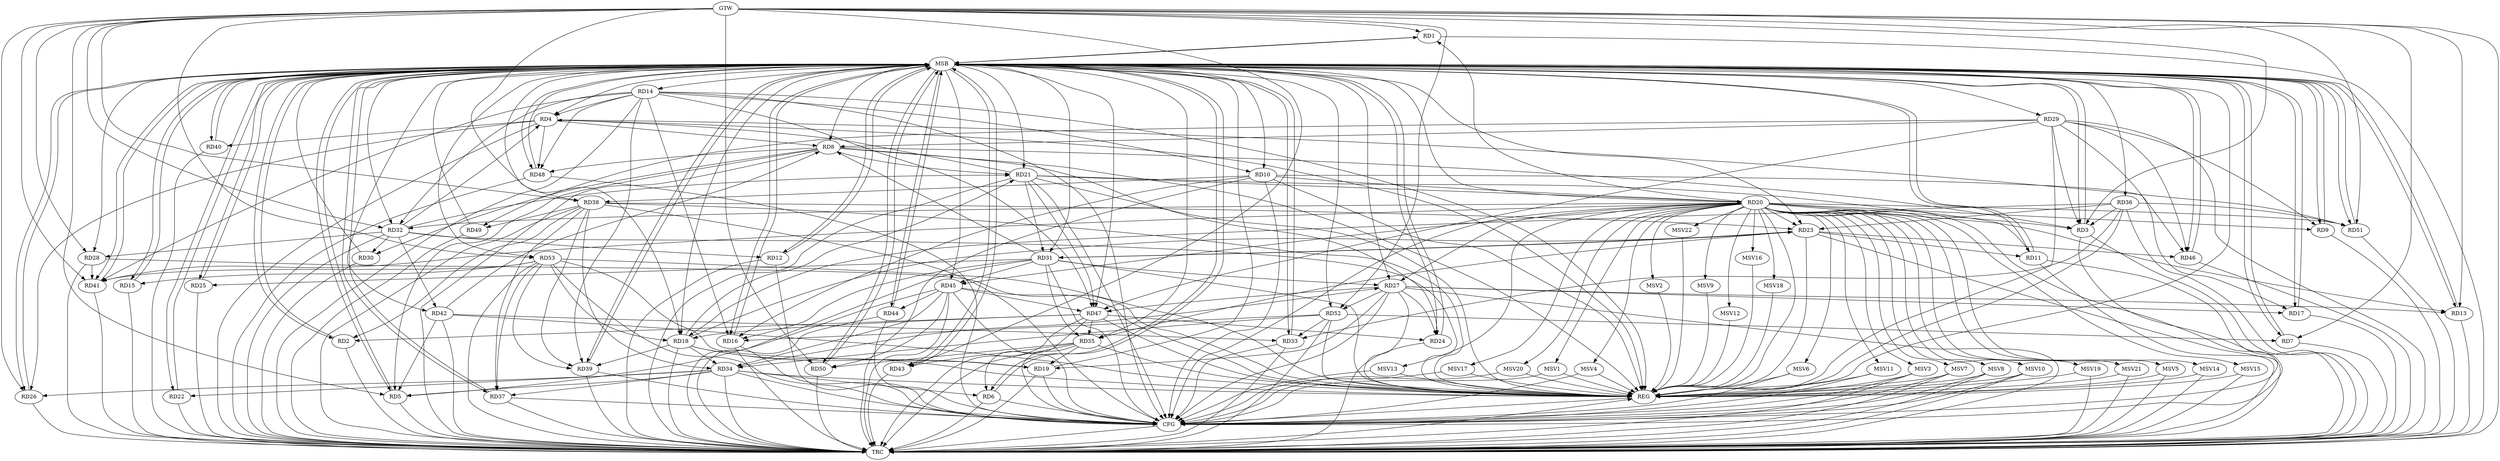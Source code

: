 strict digraph G {
  RD1 [ label="RD1" ];
  RD2 [ label="RD2" ];
  RD3 [ label="RD3" ];
  RD4 [ label="RD4" ];
  RD5 [ label="RD5" ];
  RD6 [ label="RD6" ];
  RD7 [ label="RD7" ];
  RD8 [ label="RD8" ];
  RD9 [ label="RD9" ];
  RD10 [ label="RD10" ];
  RD11 [ label="RD11" ];
  RD12 [ label="RD12" ];
  RD13 [ label="RD13" ];
  RD14 [ label="RD14" ];
  RD15 [ label="RD15" ];
  RD16 [ label="RD16" ];
  RD17 [ label="RD17" ];
  RD18 [ label="RD18" ];
  RD19 [ label="RD19" ];
  RD20 [ label="RD20" ];
  RD21 [ label="RD21" ];
  RD22 [ label="RD22" ];
  RD23 [ label="RD23" ];
  RD24 [ label="RD24" ];
  RD25 [ label="RD25" ];
  RD26 [ label="RD26" ];
  RD27 [ label="RD27" ];
  RD28 [ label="RD28" ];
  RD29 [ label="RD29" ];
  RD30 [ label="RD30" ];
  RD31 [ label="RD31" ];
  RD32 [ label="RD32" ];
  RD33 [ label="RD33" ];
  RD34 [ label="RD34" ];
  RD35 [ label="RD35" ];
  RD36 [ label="RD36" ];
  RD37 [ label="RD37" ];
  RD38 [ label="RD38" ];
  RD39 [ label="RD39" ];
  RD40 [ label="RD40" ];
  RD41 [ label="RD41" ];
  RD42 [ label="RD42" ];
  RD43 [ label="RD43" ];
  RD44 [ label="RD44" ];
  RD45 [ label="RD45" ];
  RD46 [ label="RD46" ];
  RD47 [ label="RD47" ];
  RD48 [ label="RD48" ];
  RD49 [ label="RD49" ];
  RD50 [ label="RD50" ];
  RD51 [ label="RD51" ];
  RD52 [ label="RD52" ];
  RD53 [ label="RD53" ];
  GTW [ label="GTW" ];
  REG [ label="REG" ];
  MSB [ label="MSB" ];
  CFG [ label="CFG" ];
  TRC [ label="TRC" ];
  MSV1 [ label="MSV1" ];
  MSV2 [ label="MSV2" ];
  MSV3 [ label="MSV3" ];
  MSV4 [ label="MSV4" ];
  MSV5 [ label="MSV5" ];
  MSV6 [ label="MSV6" ];
  MSV7 [ label="MSV7" ];
  MSV8 [ label="MSV8" ];
  MSV9 [ label="MSV9" ];
  MSV10 [ label="MSV10" ];
  MSV11 [ label="MSV11" ];
  MSV12 [ label="MSV12" ];
  MSV13 [ label="MSV13" ];
  MSV14 [ label="MSV14" ];
  MSV15 [ label="MSV15" ];
  MSV16 [ label="MSV16" ];
  MSV17 [ label="MSV17" ];
  MSV18 [ label="MSV18" ];
  MSV19 [ label="MSV19" ];
  MSV20 [ label="MSV20" ];
  MSV21 [ label="MSV21" ];
  MSV22 [ label="MSV22" ];
  RD20 -> RD1;
  RD38 -> RD2;
  RD47 -> RD2;
  RD8 -> RD3;
  RD20 -> RD3;
  RD29 -> RD3;
  RD36 -> RD3;
  RD4 -> RD8;
  RD14 -> RD4;
  RD21 -> RD4;
  RD4 -> RD26;
  RD32 -> RD4;
  RD4 -> RD40;
  RD4 -> RD48;
  RD4 -> RD51;
  RD8 -> RD5;
  RD34 -> RD5;
  RD42 -> RD5;
  RD45 -> RD5;
  RD34 -> RD6;
  RD47 -> RD6;
  RD52 -> RD7;
  RD8 -> RD21;
  RD8 -> RD24;
  RD29 -> RD8;
  RD8 -> RD30;
  RD31 -> RD8;
  RD42 -> RD8;
  RD8 -> RD48;
  RD20 -> RD9;
  RD29 -> RD9;
  RD14 -> RD10;
  RD10 -> RD16;
  RD10 -> RD20;
  RD10 -> RD38;
  RD10 -> RD46;
  RD21 -> RD11;
  RD23 -> RD11;
  RD32 -> RD12;
  RD20 -> RD13;
  RD27 -> RD13;
  RD14 -> RD16;
  RD14 -> RD32;
  RD14 -> RD39;
  RD14 -> RD41;
  RD14 -> RD47;
  RD14 -> RD48;
  RD53 -> RD15;
  RD31 -> RD16;
  RD52 -> RD16;
  RD27 -> RD17;
  RD29 -> RD17;
  RD18 -> RD19;
  RD18 -> RD21;
  RD18 -> RD23;
  RD18 -> RD34;
  RD36 -> RD18;
  RD18 -> RD39;
  RD47 -> RD18;
  RD53 -> RD18;
  RD27 -> RD19;
  RD35 -> RD19;
  RD53 -> RD19;
  RD21 -> RD20;
  RD20 -> RD23;
  RD20 -> RD27;
  RD20 -> RD32;
  RD20 -> RD41;
  RD20 -> RD45;
  RD20 -> RD51;
  RD21 -> RD31;
  RD32 -> RD21;
  RD21 -> RD47;
  RD34 -> RD22;
  RD23 -> RD31;
  RD31 -> RD23;
  RD23 -> RD35;
  RD36 -> RD23;
  RD38 -> RD23;
  RD23 -> RD46;
  RD27 -> RD24;
  RD47 -> RD24;
  RD31 -> RD25;
  RD34 -> RD26;
  RD31 -> RD27;
  RD34 -> RD27;
  RD27 -> RD47;
  RD27 -> RD52;
  RD32 -> RD28;
  RD28 -> RD41;
  RD29 -> RD46;
  RD29 -> RD47;
  RD29 -> RD49;
  RD32 -> RD30;
  RD31 -> RD35;
  RD31 -> RD45;
  RD32 -> RD42;
  RD36 -> RD33;
  RD42 -> RD33;
  RD52 -> RD33;
  RD34 -> RD37;
  RD38 -> RD34;
  RD45 -> RD34;
  RD52 -> RD34;
  RD35 -> RD43;
  RD47 -> RD35;
  RD35 -> RD50;
  RD36 -> RD51;
  RD38 -> RD37;
  RD53 -> RD37;
  RD38 -> RD39;
  RD38 -> RD49;
  RD53 -> RD39;
  RD53 -> RD41;
  RD45 -> RD44;
  RD45 -> RD47;
  RD45 -> RD50;
  GTW -> RD1;
  GTW -> RD50;
  GTW -> RD53;
  GTW -> RD51;
  GTW -> RD13;
  GTW -> RD41;
  GTW -> RD43;
  GTW -> RD18;
  GTW -> RD32;
  GTW -> RD7;
  GTW -> RD3;
  GTW -> RD5;
  GTW -> RD52;
  GTW -> RD38;
  GTW -> RD26;
  GTW -> RD28;
  RD4 -> REG;
  RD8 -> REG;
  RD10 -> REG;
  RD14 -> REG;
  RD18 -> REG;
  RD20 -> REG;
  RD21 -> REG;
  RD23 -> REG;
  RD27 -> REG;
  RD28 -> REG;
  RD29 -> REG;
  RD31 -> REG;
  RD32 -> REG;
  RD34 -> REG;
  RD35 -> REG;
  RD36 -> REG;
  RD38 -> REG;
  RD42 -> REG;
  RD45 -> REG;
  RD47 -> REG;
  RD52 -> REG;
  RD53 -> REG;
  RD1 -> MSB;
  MSB -> RD20;
  MSB -> RD22;
  MSB -> RD35;
  MSB -> REG;
  RD2 -> MSB;
  MSB -> RD1;
  MSB -> RD7;
  MSB -> RD8;
  MSB -> RD15;
  RD3 -> MSB;
  MSB -> RD11;
  MSB -> RD13;
  MSB -> RD14;
  MSB -> RD25;
  MSB -> RD41;
  RD5 -> MSB;
  MSB -> RD4;
  MSB -> RD10;
  MSB -> RD33;
  MSB -> RD36;
  MSB -> RD40;
  RD6 -> MSB;
  MSB -> RD24;
  MSB -> RD44;
  RD7 -> MSB;
  MSB -> RD9;
  MSB -> RD29;
  MSB -> RD43;
  RD9 -> MSB;
  MSB -> RD46;
  MSB -> RD50;
  MSB -> RD53;
  RD11 -> MSB;
  MSB -> RD12;
  MSB -> RD23;
  MSB -> RD38;
  MSB -> RD51;
  RD12 -> MSB;
  MSB -> RD5;
  MSB -> RD18;
  MSB -> RD21;
  MSB -> RD42;
  MSB -> RD52;
  RD13 -> MSB;
  MSB -> RD48;
  RD15 -> MSB;
  MSB -> RD3;
  MSB -> RD17;
  MSB -> RD47;
  RD16 -> MSB;
  RD17 -> MSB;
  MSB -> RD26;
  MSB -> RD37;
  RD19 -> MSB;
  RD22 -> MSB;
  MSB -> RD2;
  MSB -> RD39;
  RD24 -> MSB;
  RD25 -> MSB;
  RD26 -> MSB;
  MSB -> RD6;
  MSB -> RD31;
  MSB -> RD32;
  RD30 -> MSB;
  MSB -> RD45;
  RD33 -> MSB;
  RD37 -> MSB;
  RD39 -> MSB;
  RD40 -> MSB;
  MSB -> RD27;
  MSB -> RD28;
  RD41 -> MSB;
  RD43 -> MSB;
  RD44 -> MSB;
  RD46 -> MSB;
  MSB -> RD16;
  RD48 -> MSB;
  RD49 -> MSB;
  RD50 -> MSB;
  RD51 -> MSB;
  RD19 -> CFG;
  RD45 -> CFG;
  RD11 -> CFG;
  RD20 -> CFG;
  RD38 -> CFG;
  RD48 -> CFG;
  RD35 -> CFG;
  RD53 -> CFG;
  RD12 -> CFG;
  RD44 -> CFG;
  RD27 -> CFG;
  RD14 -> CFG;
  RD39 -> CFG;
  RD10 -> CFG;
  RD21 -> CFG;
  RD3 -> CFG;
  RD33 -> CFG;
  RD31 -> CFG;
  RD6 -> CFG;
  RD37 -> CFG;
  RD34 -> CFG;
  RD16 -> CFG;
  REG -> CFG;
  RD1 -> TRC;
  RD2 -> TRC;
  RD3 -> TRC;
  RD4 -> TRC;
  RD5 -> TRC;
  RD6 -> TRC;
  RD7 -> TRC;
  RD8 -> TRC;
  RD9 -> TRC;
  RD10 -> TRC;
  RD11 -> TRC;
  RD12 -> TRC;
  RD13 -> TRC;
  RD14 -> TRC;
  RD15 -> TRC;
  RD16 -> TRC;
  RD17 -> TRC;
  RD18 -> TRC;
  RD19 -> TRC;
  RD20 -> TRC;
  RD21 -> TRC;
  RD22 -> TRC;
  RD23 -> TRC;
  RD24 -> TRC;
  RD25 -> TRC;
  RD26 -> TRC;
  RD27 -> TRC;
  RD28 -> TRC;
  RD29 -> TRC;
  RD30 -> TRC;
  RD31 -> TRC;
  RD32 -> TRC;
  RD33 -> TRC;
  RD34 -> TRC;
  RD35 -> TRC;
  RD36 -> TRC;
  RD37 -> TRC;
  RD38 -> TRC;
  RD39 -> TRC;
  RD40 -> TRC;
  RD41 -> TRC;
  RD42 -> TRC;
  RD43 -> TRC;
  RD44 -> TRC;
  RD45 -> TRC;
  RD46 -> TRC;
  RD47 -> TRC;
  RD48 -> TRC;
  RD49 -> TRC;
  RD50 -> TRC;
  RD51 -> TRC;
  RD52 -> TRC;
  RD53 -> TRC;
  GTW -> TRC;
  CFG -> TRC;
  TRC -> REG;
  RD20 -> MSV1;
  RD20 -> MSV2;
  MSV1 -> REG;
  MSV1 -> CFG;
  MSV2 -> REG;
  RD20 -> MSV3;
  RD20 -> MSV4;
  RD20 -> MSV5;
  RD20 -> MSV6;
  RD20 -> MSV7;
  MSV3 -> REG;
  MSV3 -> TRC;
  MSV3 -> CFG;
  MSV4 -> REG;
  MSV4 -> CFG;
  MSV5 -> REG;
  MSV5 -> TRC;
  MSV6 -> REG;
  MSV6 -> CFG;
  MSV7 -> REG;
  MSV7 -> TRC;
  MSV7 -> CFG;
  RD20 -> MSV8;
  MSV8 -> REG;
  MSV8 -> TRC;
  MSV8 -> CFG;
  RD20 -> MSV9;
  RD20 -> MSV10;
  RD20 -> MSV11;
  MSV9 -> REG;
  MSV10 -> REG;
  MSV10 -> TRC;
  MSV10 -> CFG;
  MSV11 -> REG;
  MSV11 -> CFG;
  RD20 -> MSV12;
  RD20 -> MSV13;
  MSV12 -> REG;
  MSV13 -> REG;
  MSV13 -> CFG;
  RD20 -> MSV14;
  RD20 -> MSV15;
  RD20 -> MSV16;
  MSV14 -> REG;
  MSV14 -> TRC;
  MSV15 -> REG;
  MSV15 -> TRC;
  MSV16 -> REG;
  RD20 -> MSV17;
  RD20 -> MSV18;
  MSV17 -> REG;
  MSV17 -> CFG;
  MSV18 -> REG;
  RD20 -> MSV19;
  MSV19 -> REG;
  MSV19 -> TRC;
  RD20 -> MSV20;
  MSV20 -> REG;
  MSV20 -> CFG;
  RD20 -> MSV21;
  RD20 -> MSV22;
  MSV21 -> REG;
  MSV21 -> TRC;
  MSV22 -> REG;
}
